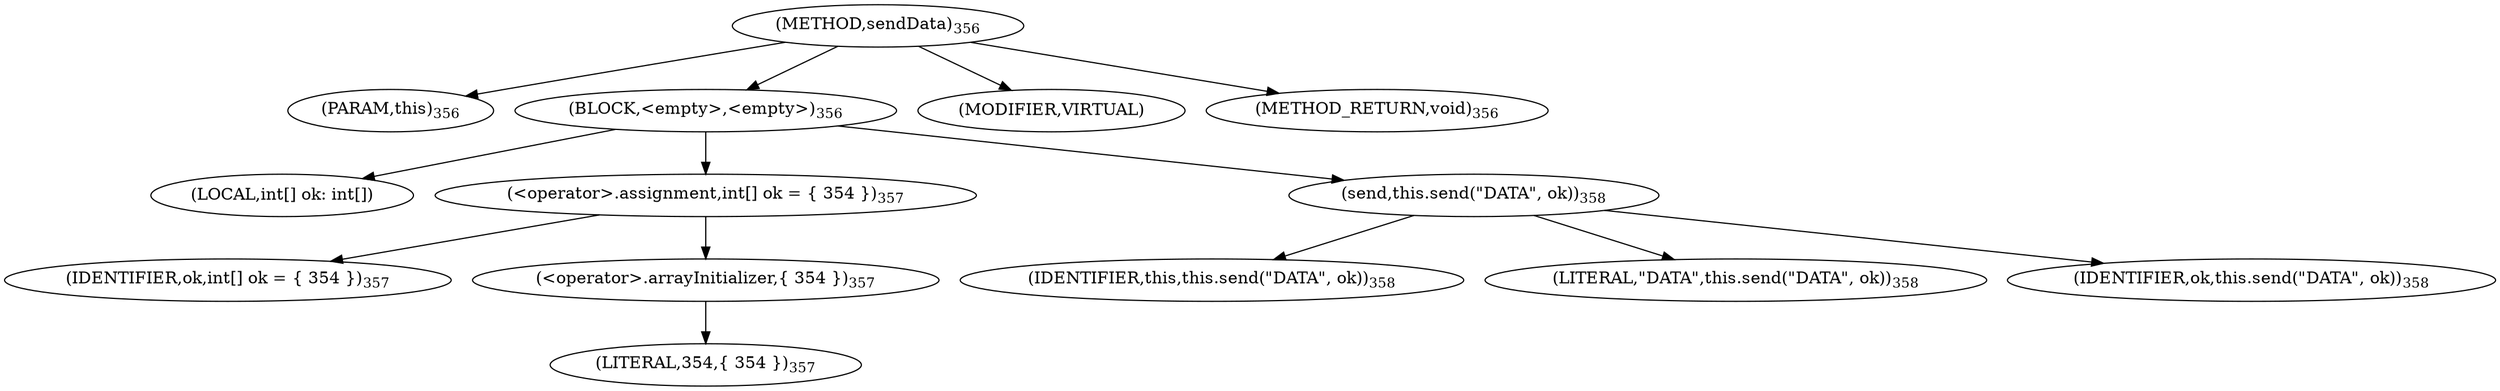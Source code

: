digraph "sendData" {  
"684" [label = <(METHOD,sendData)<SUB>356</SUB>> ]
"52" [label = <(PARAM,this)<SUB>356</SUB>> ]
"685" [label = <(BLOCK,&lt;empty&gt;,&lt;empty&gt;)<SUB>356</SUB>> ]
"686" [label = <(LOCAL,int[] ok: int[])> ]
"687" [label = <(&lt;operator&gt;.assignment,int[] ok = { 354 })<SUB>357</SUB>> ]
"688" [label = <(IDENTIFIER,ok,int[] ok = { 354 })<SUB>357</SUB>> ]
"689" [label = <(&lt;operator&gt;.arrayInitializer,{ 354 })<SUB>357</SUB>> ]
"690" [label = <(LITERAL,354,{ 354 })<SUB>357</SUB>> ]
"691" [label = <(send,this.send(&quot;DATA&quot;, ok))<SUB>358</SUB>> ]
"51" [label = <(IDENTIFIER,this,this.send(&quot;DATA&quot;, ok))<SUB>358</SUB>> ]
"692" [label = <(LITERAL,&quot;DATA&quot;,this.send(&quot;DATA&quot;, ok))<SUB>358</SUB>> ]
"693" [label = <(IDENTIFIER,ok,this.send(&quot;DATA&quot;, ok))<SUB>358</SUB>> ]
"694" [label = <(MODIFIER,VIRTUAL)> ]
"695" [label = <(METHOD_RETURN,void)<SUB>356</SUB>> ]
  "684" -> "52" 
  "684" -> "685" 
  "684" -> "694" 
  "684" -> "695" 
  "685" -> "686" 
  "685" -> "687" 
  "685" -> "691" 
  "687" -> "688" 
  "687" -> "689" 
  "689" -> "690" 
  "691" -> "51" 
  "691" -> "692" 
  "691" -> "693" 
}
